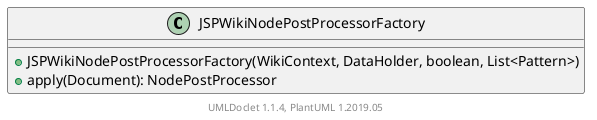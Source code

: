 @startuml

    class JSPWikiNodePostProcessorFactory [[JSPWikiNodePostProcessorFactory.html]] {
        +JSPWikiNodePostProcessorFactory(WikiContext, DataHolder, boolean, List<Pattern>)
        +apply(Document): NodePostProcessor
    }


    center footer UMLDoclet 1.1.4, PlantUML 1.2019.05
@enduml
